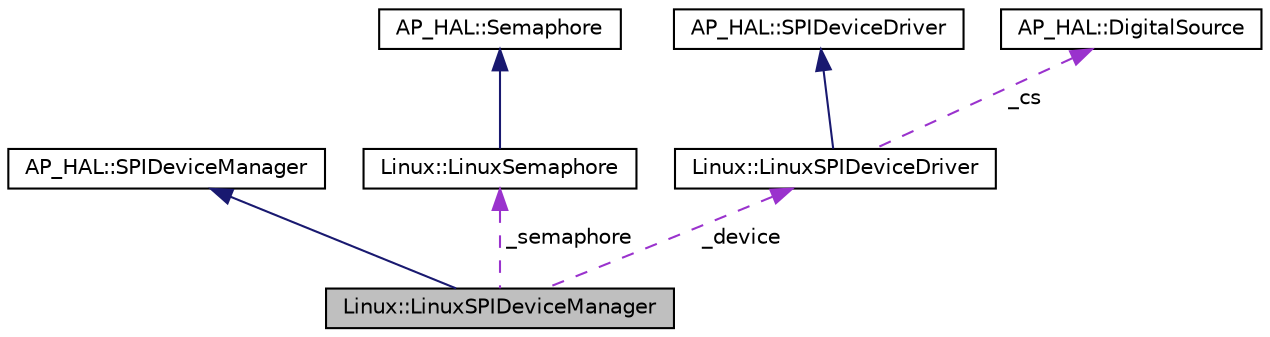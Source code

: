 digraph "Linux::LinuxSPIDeviceManager"
{
 // INTERACTIVE_SVG=YES
  edge [fontname="Helvetica",fontsize="10",labelfontname="Helvetica",labelfontsize="10"];
  node [fontname="Helvetica",fontsize="10",shape=record];
  Node1 [label="Linux::LinuxSPIDeviceManager",height=0.2,width=0.4,color="black", fillcolor="grey75", style="filled" fontcolor="black"];
  Node2 -> Node1 [dir="back",color="midnightblue",fontsize="10",style="solid",fontname="Helvetica"];
  Node2 [label="AP_HAL::SPIDeviceManager",height=0.2,width=0.4,color="black", fillcolor="white", style="filled",URL="$classAP__HAL_1_1SPIDeviceManager.html"];
  Node3 -> Node1 [dir="back",color="darkorchid3",fontsize="10",style="dashed",label=" _semaphore" ,fontname="Helvetica"];
  Node3 [label="Linux::LinuxSemaphore",height=0.2,width=0.4,color="black", fillcolor="white", style="filled",URL="$classLinux_1_1LinuxSemaphore.html"];
  Node4 -> Node3 [dir="back",color="midnightblue",fontsize="10",style="solid",fontname="Helvetica"];
  Node4 [label="AP_HAL::Semaphore",height=0.2,width=0.4,color="black", fillcolor="white", style="filled",URL="$classAP__HAL_1_1Semaphore.html"];
  Node5 -> Node1 [dir="back",color="darkorchid3",fontsize="10",style="dashed",label=" _device" ,fontname="Helvetica"];
  Node5 [label="Linux::LinuxSPIDeviceDriver",height=0.2,width=0.4,color="black", fillcolor="white", style="filled",URL="$classLinux_1_1LinuxSPIDeviceDriver.html"];
  Node6 -> Node5 [dir="back",color="midnightblue",fontsize="10",style="solid",fontname="Helvetica"];
  Node6 [label="AP_HAL::SPIDeviceDriver",height=0.2,width=0.4,color="black", fillcolor="white", style="filled",URL="$classAP__HAL_1_1SPIDeviceDriver.html"];
  Node7 -> Node5 [dir="back",color="darkorchid3",fontsize="10",style="dashed",label=" _cs" ,fontname="Helvetica"];
  Node7 [label="AP_HAL::DigitalSource",height=0.2,width=0.4,color="black", fillcolor="white", style="filled",URL="$classAP__HAL_1_1DigitalSource.html"];
}
